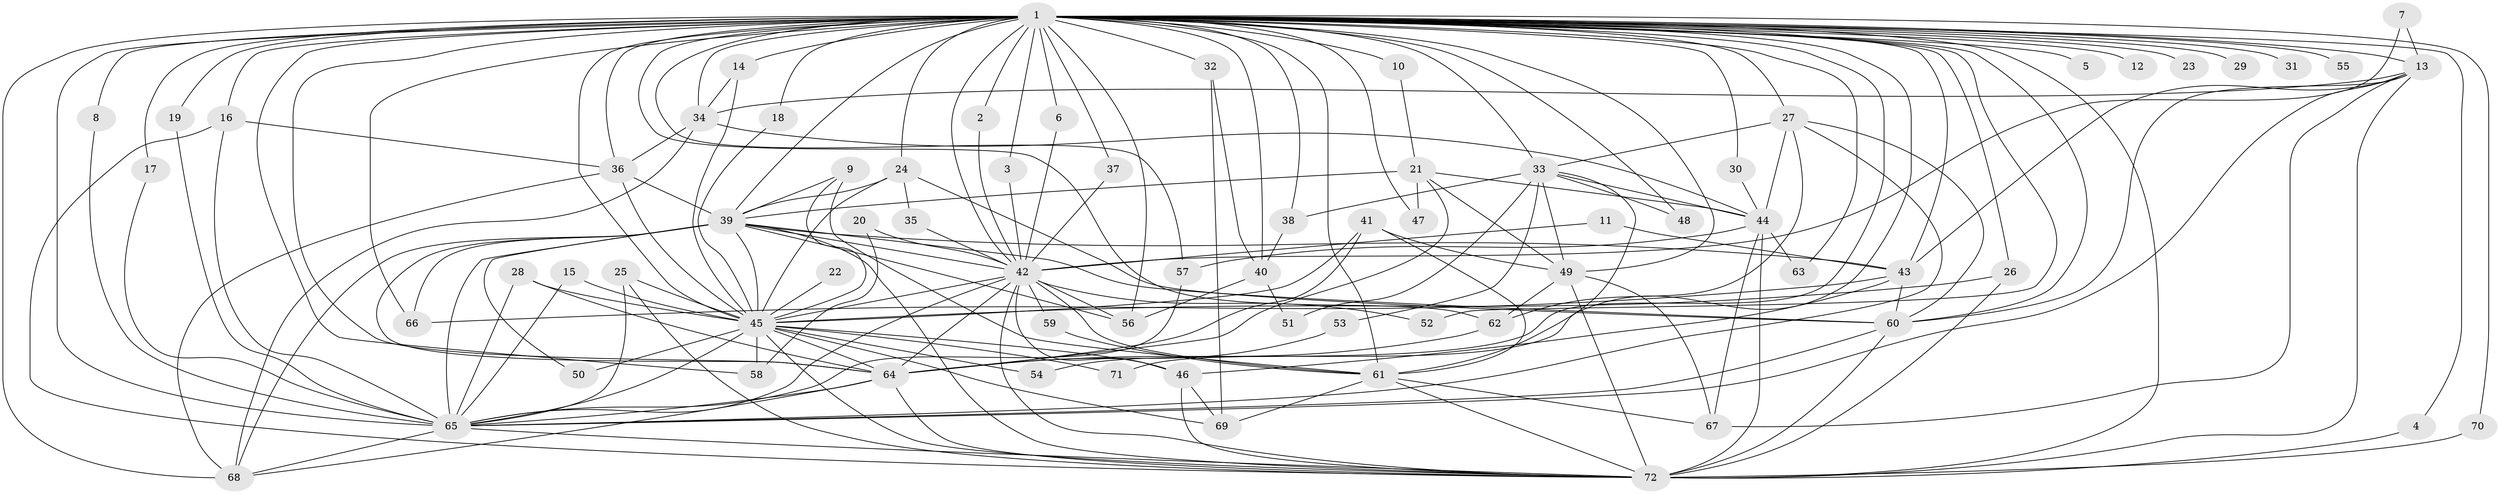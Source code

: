 // original degree distribution, {23: 0.013888888888888888, 25: 0.020833333333333332, 22: 0.013888888888888888, 31: 0.006944444444444444, 17: 0.006944444444444444, 27: 0.006944444444444444, 2: 0.5486111111111112, 4: 0.08333333333333333, 7: 0.027777777777777776, 6: 0.027777777777777776, 5: 0.0625, 3: 0.1736111111111111, 8: 0.006944444444444444}
// Generated by graph-tools (version 1.1) at 2025/49/03/09/25 03:49:40]
// undirected, 72 vertices, 187 edges
graph export_dot {
graph [start="1"]
  node [color=gray90,style=filled];
  1;
  2;
  3;
  4;
  5;
  6;
  7;
  8;
  9;
  10;
  11;
  12;
  13;
  14;
  15;
  16;
  17;
  18;
  19;
  20;
  21;
  22;
  23;
  24;
  25;
  26;
  27;
  28;
  29;
  30;
  31;
  32;
  33;
  34;
  35;
  36;
  37;
  38;
  39;
  40;
  41;
  42;
  43;
  44;
  45;
  46;
  47;
  48;
  49;
  50;
  51;
  52;
  53;
  54;
  55;
  56;
  57;
  58;
  59;
  60;
  61;
  62;
  63;
  64;
  65;
  66;
  67;
  68;
  69;
  70;
  71;
  72;
  1 -- 2 [weight=1.0];
  1 -- 3 [weight=1.0];
  1 -- 4 [weight=1.0];
  1 -- 5 [weight=2.0];
  1 -- 6 [weight=1.0];
  1 -- 8 [weight=1.0];
  1 -- 10 [weight=1.0];
  1 -- 12 [weight=2.0];
  1 -- 13 [weight=2.0];
  1 -- 14 [weight=1.0];
  1 -- 16 [weight=2.0];
  1 -- 17 [weight=1.0];
  1 -- 18 [weight=1.0];
  1 -- 19 [weight=1.0];
  1 -- 23 [weight=1.0];
  1 -- 24 [weight=1.0];
  1 -- 26 [weight=1.0];
  1 -- 27 [weight=1.0];
  1 -- 29 [weight=2.0];
  1 -- 30 [weight=1.0];
  1 -- 31 [weight=2.0];
  1 -- 32 [weight=3.0];
  1 -- 33 [weight=2.0];
  1 -- 34 [weight=1.0];
  1 -- 36 [weight=1.0];
  1 -- 37 [weight=1.0];
  1 -- 38 [weight=2.0];
  1 -- 39 [weight=5.0];
  1 -- 40 [weight=1.0];
  1 -- 42 [weight=5.0];
  1 -- 43 [weight=1.0];
  1 -- 45 [weight=5.0];
  1 -- 47 [weight=1.0];
  1 -- 48 [weight=1.0];
  1 -- 49 [weight=1.0];
  1 -- 52 [weight=1.0];
  1 -- 54 [weight=1.0];
  1 -- 55 [weight=2.0];
  1 -- 56 [weight=1.0];
  1 -- 57 [weight=1.0];
  1 -- 58 [weight=1.0];
  1 -- 60 [weight=1.0];
  1 -- 61 [weight=1.0];
  1 -- 62 [weight=1.0];
  1 -- 63 [weight=1.0];
  1 -- 64 [weight=5.0];
  1 -- 65 [weight=6.0];
  1 -- 66 [weight=2.0];
  1 -- 68 [weight=1.0];
  1 -- 70 [weight=1.0];
  1 -- 71 [weight=1.0];
  1 -- 72 [weight=4.0];
  2 -- 42 [weight=1.0];
  3 -- 42 [weight=1.0];
  4 -- 72 [weight=1.0];
  6 -- 42 [weight=1.0];
  7 -- 13 [weight=1.0];
  7 -- 42 [weight=1.0];
  8 -- 65 [weight=1.0];
  9 -- 39 [weight=1.0];
  9 -- 45 [weight=1.0];
  9 -- 61 [weight=1.0];
  10 -- 21 [weight=1.0];
  11 -- 42 [weight=1.0];
  11 -- 43 [weight=1.0];
  13 -- 34 [weight=1.0];
  13 -- 43 [weight=1.0];
  13 -- 60 [weight=1.0];
  13 -- 65 [weight=1.0];
  13 -- 67 [weight=1.0];
  13 -- 72 [weight=1.0];
  14 -- 34 [weight=1.0];
  14 -- 45 [weight=1.0];
  15 -- 45 [weight=1.0];
  15 -- 65 [weight=1.0];
  16 -- 36 [weight=1.0];
  16 -- 65 [weight=1.0];
  16 -- 72 [weight=1.0];
  17 -- 65 [weight=1.0];
  18 -- 45 [weight=1.0];
  19 -- 65 [weight=1.0];
  20 -- 42 [weight=1.0];
  20 -- 58 [weight=1.0];
  21 -- 39 [weight=3.0];
  21 -- 44 [weight=1.0];
  21 -- 47 [weight=1.0];
  21 -- 49 [weight=1.0];
  21 -- 64 [weight=1.0];
  22 -- 45 [weight=1.0];
  24 -- 35 [weight=1.0];
  24 -- 39 [weight=1.0];
  24 -- 45 [weight=1.0];
  24 -- 60 [weight=1.0];
  25 -- 45 [weight=1.0];
  25 -- 65 [weight=1.0];
  25 -- 72 [weight=1.0];
  26 -- 45 [weight=1.0];
  26 -- 72 [weight=1.0];
  27 -- 33 [weight=1.0];
  27 -- 44 [weight=1.0];
  27 -- 60 [weight=1.0];
  27 -- 62 [weight=1.0];
  27 -- 65 [weight=1.0];
  28 -- 45 [weight=1.0];
  28 -- 64 [weight=1.0];
  28 -- 65 [weight=1.0];
  30 -- 44 [weight=1.0];
  32 -- 40 [weight=1.0];
  32 -- 69 [weight=1.0];
  33 -- 38 [weight=1.0];
  33 -- 44 [weight=1.0];
  33 -- 48 [weight=1.0];
  33 -- 49 [weight=1.0];
  33 -- 51 [weight=1.0];
  33 -- 53 [weight=1.0];
  33 -- 61 [weight=1.0];
  34 -- 36 [weight=1.0];
  34 -- 44 [weight=1.0];
  34 -- 68 [weight=1.0];
  35 -- 42 [weight=1.0];
  36 -- 39 [weight=1.0];
  36 -- 45 [weight=1.0];
  36 -- 68 [weight=1.0];
  37 -- 42 [weight=1.0];
  38 -- 40 [weight=2.0];
  39 -- 42 [weight=1.0];
  39 -- 43 [weight=1.0];
  39 -- 45 [weight=1.0];
  39 -- 50 [weight=1.0];
  39 -- 56 [weight=1.0];
  39 -- 60 [weight=1.0];
  39 -- 64 [weight=1.0];
  39 -- 65 [weight=1.0];
  39 -- 66 [weight=1.0];
  39 -- 68 [weight=1.0];
  39 -- 72 [weight=1.0];
  40 -- 51 [weight=1.0];
  40 -- 56 [weight=1.0];
  41 -- 45 [weight=1.0];
  41 -- 49 [weight=1.0];
  41 -- 61 [weight=1.0];
  41 -- 64 [weight=1.0];
  42 -- 45 [weight=1.0];
  42 -- 46 [weight=1.0];
  42 -- 52 [weight=1.0];
  42 -- 56 [weight=1.0];
  42 -- 59 [weight=1.0];
  42 -- 61 [weight=1.0];
  42 -- 64 [weight=1.0];
  42 -- 65 [weight=1.0];
  42 -- 72 [weight=1.0];
  43 -- 46 [weight=1.0];
  43 -- 60 [weight=1.0];
  43 -- 66 [weight=1.0];
  44 -- 57 [weight=1.0];
  44 -- 63 [weight=1.0];
  44 -- 67 [weight=1.0];
  44 -- 72 [weight=2.0];
  45 -- 46 [weight=1.0];
  45 -- 50 [weight=1.0];
  45 -- 54 [weight=1.0];
  45 -- 58 [weight=2.0];
  45 -- 64 [weight=1.0];
  45 -- 65 [weight=1.0];
  45 -- 69 [weight=1.0];
  45 -- 71 [weight=1.0];
  45 -- 72 [weight=2.0];
  46 -- 69 [weight=1.0];
  46 -- 72 [weight=1.0];
  49 -- 62 [weight=1.0];
  49 -- 67 [weight=1.0];
  49 -- 72 [weight=1.0];
  53 -- 64 [weight=1.0];
  57 -- 65 [weight=1.0];
  59 -- 61 [weight=1.0];
  60 -- 65 [weight=1.0];
  60 -- 72 [weight=1.0];
  61 -- 67 [weight=1.0];
  61 -- 69 [weight=1.0];
  61 -- 72 [weight=1.0];
  62 -- 64 [weight=1.0];
  64 -- 65 [weight=1.0];
  64 -- 68 [weight=1.0];
  64 -- 72 [weight=2.0];
  65 -- 68 [weight=1.0];
  65 -- 72 [weight=1.0];
  70 -- 72 [weight=1.0];
}
